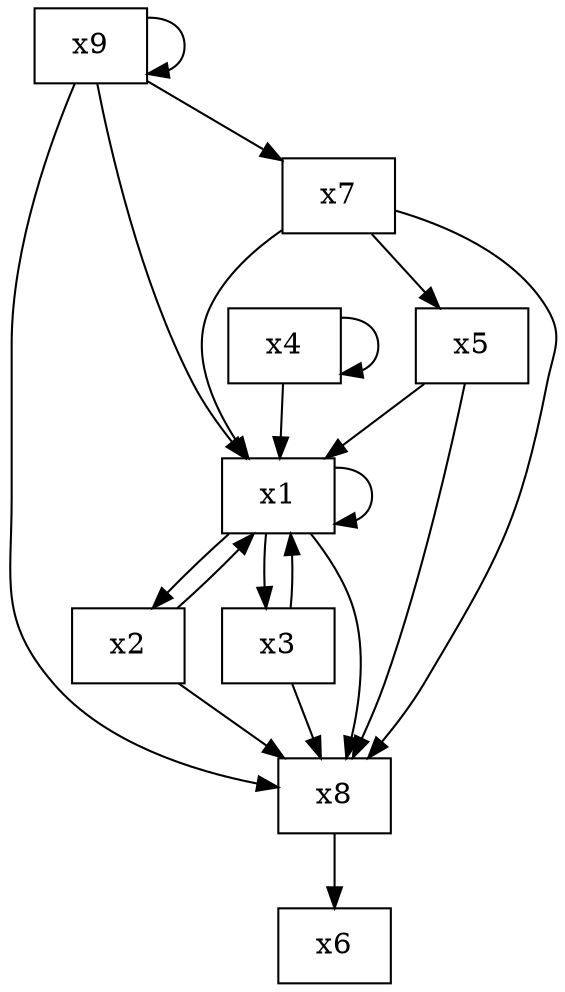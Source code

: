 digraph test {
node1 -> node1;
node1 -> node2;
node1 -> node3;
node1 -> node8;
node1 [label="x1", shape="box"];
node2 -> node1;
node2 -> node8;
node2 [label="x2", shape="box"];
node3 -> node1;
node3 -> node8;
node3 [label="x3", shape="box"];
node4 -> node1;
node4 -> node4;
node4 [label="x4", shape="box"];
node5 -> node1;
node5 -> node8;
node5 [label="x5", shape="box"];
node6 [label="x6", shape="box"];
node7 -> node1;
node7 -> node5;
node7 -> node8;
node7 [label="x7", shape="box"];
node8 -> node6;
node8 [label="x8", shape="box"];
node9 -> node1;
node9 -> node7;
node9 -> node8;
node9 -> node9;
node9 [label="x9", shape="box"];
}
